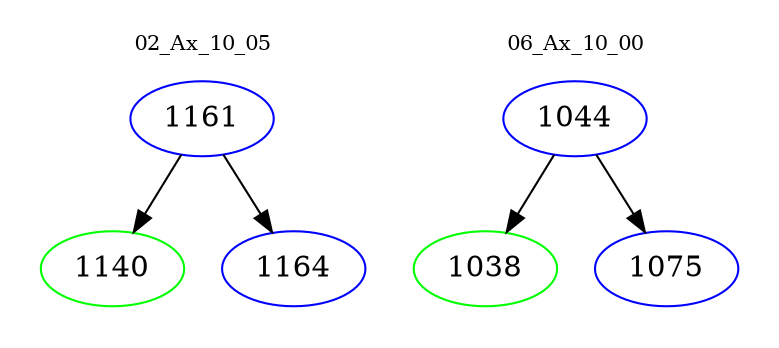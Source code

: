 digraph{
subgraph cluster_0 {
color = white
label = "02_Ax_10_05";
fontsize=10;
T0_1161 [label="1161", color="blue"]
T0_1161 -> T0_1140 [color="black"]
T0_1140 [label="1140", color="green"]
T0_1161 -> T0_1164 [color="black"]
T0_1164 [label="1164", color="blue"]
}
subgraph cluster_1 {
color = white
label = "06_Ax_10_00";
fontsize=10;
T1_1044 [label="1044", color="blue"]
T1_1044 -> T1_1038 [color="black"]
T1_1038 [label="1038", color="green"]
T1_1044 -> T1_1075 [color="black"]
T1_1075 [label="1075", color="blue"]
}
}
